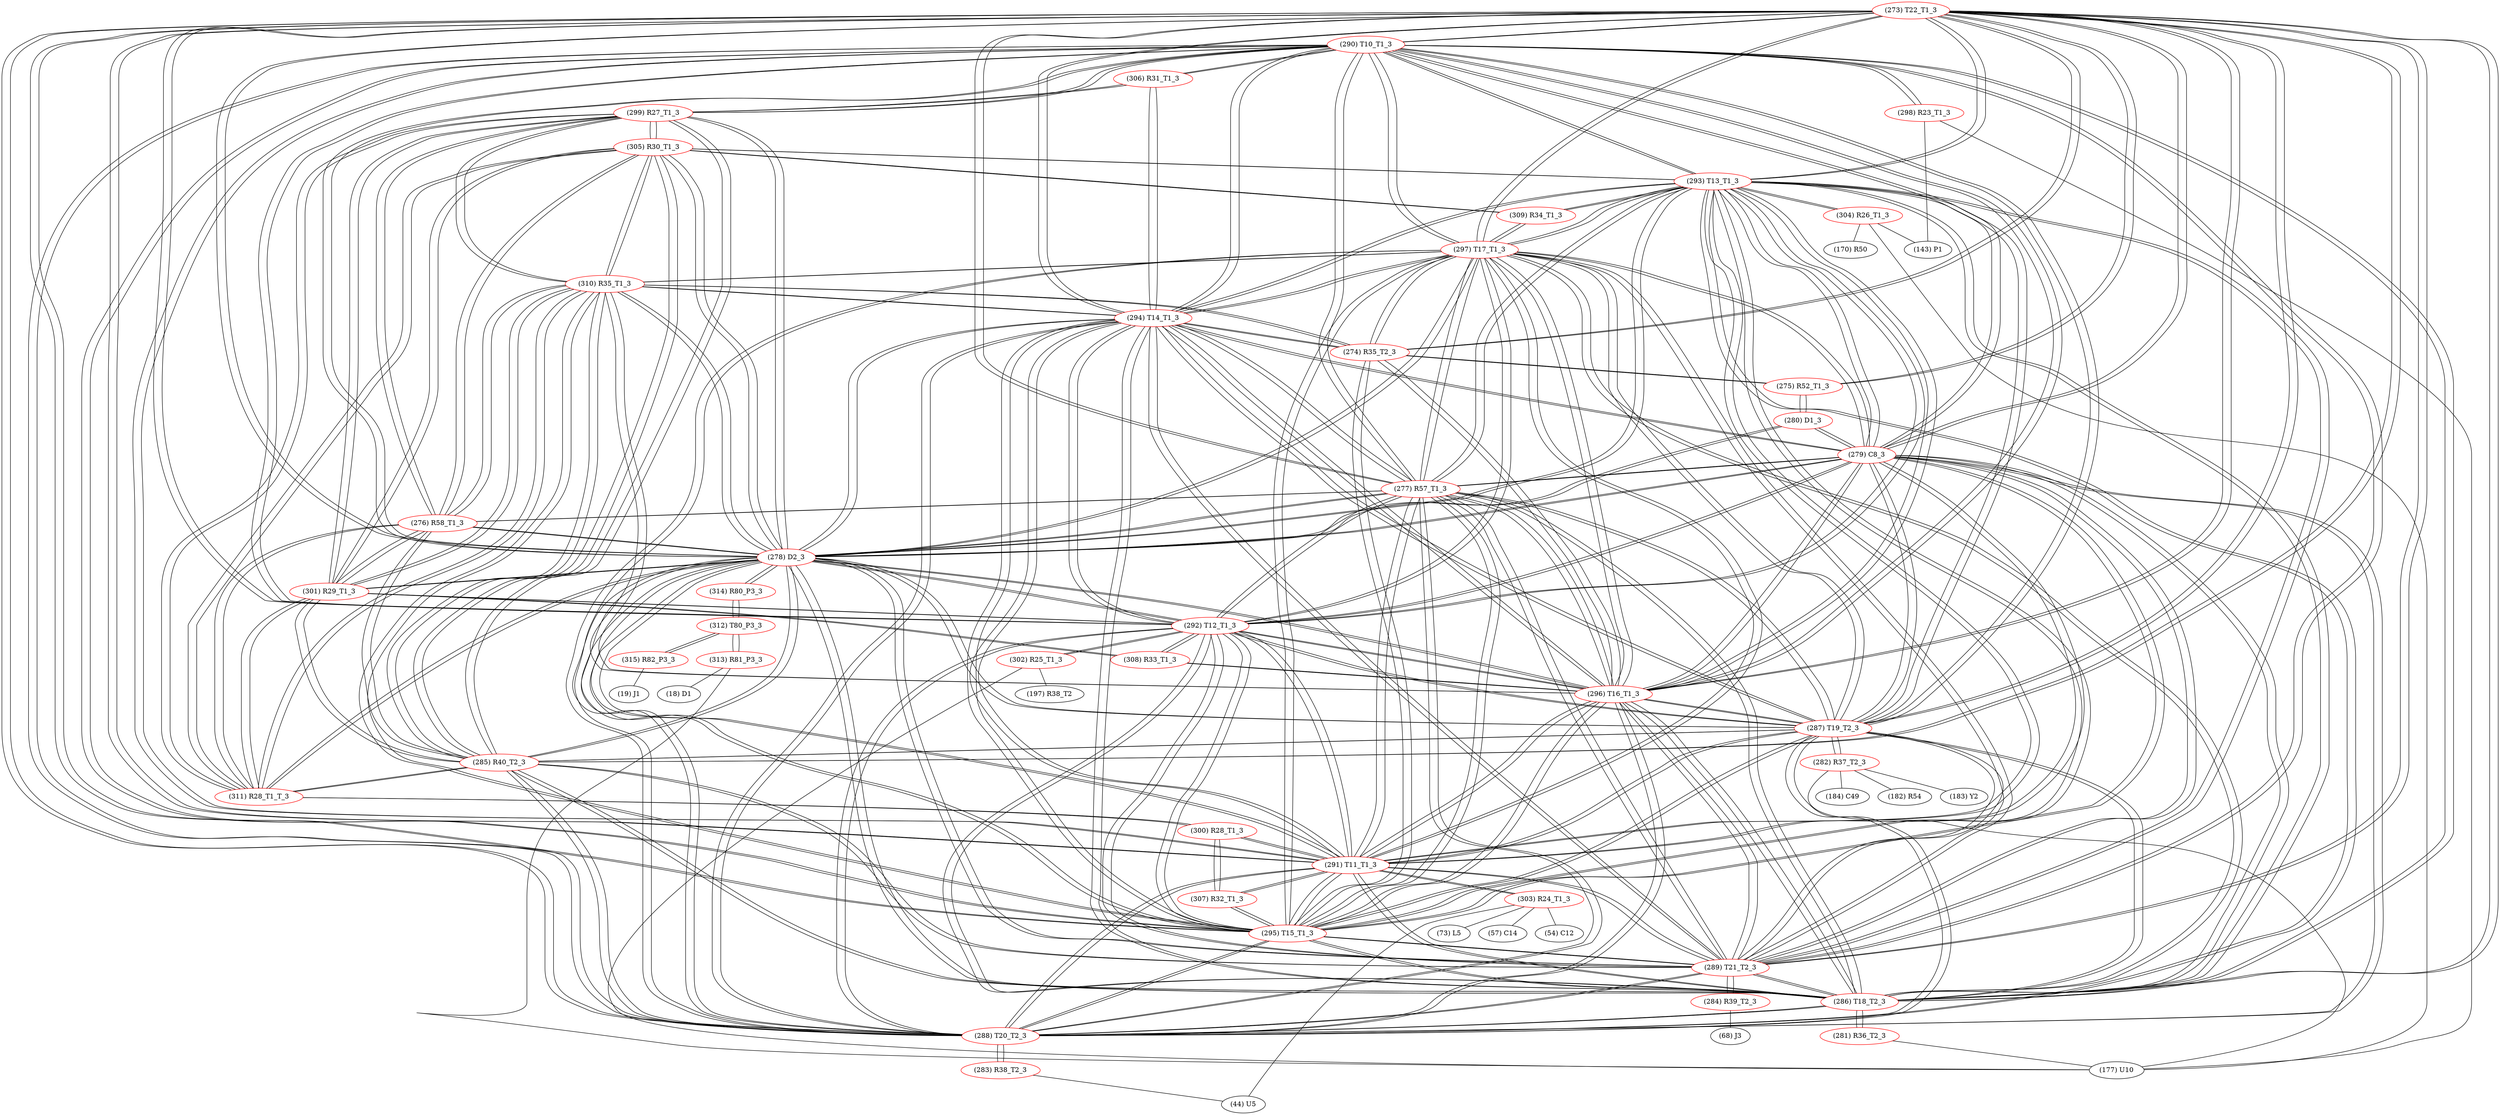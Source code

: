 graph {
	273 [label="(273) T22_T1_3" color=red]
	290 [label="(290) T10_T1_3"]
	291 [label="(291) T11_T1_3"]
	292 [label="(292) T12_T1_3"]
	293 [label="(293) T13_T1_3"]
	288 [label="(288) T20_T2_3"]
	294 [label="(294) T14_T1_3"]
	295 [label="(295) T15_T1_3"]
	286 [label="(286) T18_T2_3"]
	289 [label="(289) T21_T2_3"]
	287 [label="(287) T19_T2_3"]
	279 [label="(279) C8_3"]
	296 [label="(296) T16_T1_3"]
	297 [label="(297) T17_T1_3"]
	278 [label="(278) D2_3"]
	277 [label="(277) R57_T1_3"]
	274 [label="(274) R35_T2_3"]
	275 [label="(275) R52_T1_3"]
	285 [label="(285) R40_T2_3"]
	274 [label="(274) R35_T2_3" color=red]
	275 [label="(275) R52_T1_3"]
	273 [label="(273) T22_T1_3"]
	294 [label="(294) T14_T1_3"]
	295 [label="(295) T15_T1_3"]
	297 [label="(297) T17_T1_3"]
	296 [label="(296) T16_T1_3"]
	310 [label="(310) R35_T1_3"]
	275 [label="(275) R52_T1_3" color=red]
	280 [label="(280) D1_3"]
	274 [label="(274) R35_T2_3"]
	273 [label="(273) T22_T1_3"]
	276 [label="(276) R58_T1_3" color=red]
	278 [label="(278) D2_3"]
	285 [label="(285) R40_T2_3"]
	299 [label="(299) R27_T1_3"]
	311 [label="(311) R28_T1_T_3"]
	301 [label="(301) R29_T1_3"]
	305 [label="(305) R30_T1_3"]
	310 [label="(310) R35_T1_3"]
	277 [label="(277) R57_T1_3"]
	277 [label="(277) R57_T1_3" color=red]
	290 [label="(290) T10_T1_3"]
	291 [label="(291) T11_T1_3"]
	292 [label="(292) T12_T1_3"]
	293 [label="(293) T13_T1_3"]
	288 [label="(288) T20_T2_3"]
	294 [label="(294) T14_T1_3"]
	295 [label="(295) T15_T1_3"]
	286 [label="(286) T18_T2_3"]
	289 [label="(289) T21_T2_3"]
	287 [label="(287) T19_T2_3"]
	279 [label="(279) C8_3"]
	296 [label="(296) T16_T1_3"]
	297 [label="(297) T17_T1_3"]
	278 [label="(278) D2_3"]
	273 [label="(273) T22_T1_3"]
	276 [label="(276) R58_T1_3"]
	278 [label="(278) D2_3" color=red]
	276 [label="(276) R58_T1_3"]
	285 [label="(285) R40_T2_3"]
	299 [label="(299) R27_T1_3"]
	311 [label="(311) R28_T1_T_3"]
	301 [label="(301) R29_T1_3"]
	305 [label="(305) R30_T1_3"]
	310 [label="(310) R35_T1_3"]
	290 [label="(290) T10_T1_3"]
	291 [label="(291) T11_T1_3"]
	292 [label="(292) T12_T1_3"]
	293 [label="(293) T13_T1_3"]
	288 [label="(288) T20_T2_3"]
	294 [label="(294) T14_T1_3"]
	295 [label="(295) T15_T1_3"]
	286 [label="(286) T18_T2_3"]
	289 [label="(289) T21_T2_3"]
	287 [label="(287) T19_T2_3"]
	279 [label="(279) C8_3"]
	296 [label="(296) T16_T1_3"]
	297 [label="(297) T17_T1_3"]
	273 [label="(273) T22_T1_3"]
	277 [label="(277) R57_T1_3"]
	280 [label="(280) D1_3"]
	314 [label="(314) R80_P3_3"]
	279 [label="(279) C8_3" color=red]
	290 [label="(290) T10_T1_3"]
	291 [label="(291) T11_T1_3"]
	292 [label="(292) T12_T1_3"]
	293 [label="(293) T13_T1_3"]
	288 [label="(288) T20_T2_3"]
	294 [label="(294) T14_T1_3"]
	295 [label="(295) T15_T1_3"]
	286 [label="(286) T18_T2_3"]
	289 [label="(289) T21_T2_3"]
	287 [label="(287) T19_T2_3"]
	296 [label="(296) T16_T1_3"]
	297 [label="(297) T17_T1_3"]
	278 [label="(278) D2_3"]
	273 [label="(273) T22_T1_3"]
	277 [label="(277) R57_T1_3"]
	280 [label="(280) D1_3"]
	280 [label="(280) D1_3" color=red]
	278 [label="(278) D2_3"]
	279 [label="(279) C8_3"]
	275 [label="(275) R52_T1_3"]
	281 [label="(281) R36_T2_3" color=red]
	177 [label="(177) U10"]
	286 [label="(286) T18_T2_3"]
	282 [label="(282) R37_T2_3" color=red]
	183 [label="(183) Y2"]
	177 [label="(177) U10"]
	184 [label="(184) C49"]
	182 [label="(182) R54"]
	287 [label="(287) T19_T2_3"]
	283 [label="(283) R38_T2_3" color=red]
	44 [label="(44) U5"]
	288 [label="(288) T20_T2_3"]
	284 [label="(284) R39_T2_3" color=red]
	68 [label="(68) J3"]
	289 [label="(289) T21_T2_3"]
	285 [label="(285) R40_T2_3" color=red]
	278 [label="(278) D2_3"]
	276 [label="(276) R58_T1_3"]
	299 [label="(299) R27_T1_3"]
	311 [label="(311) R28_T1_T_3"]
	301 [label="(301) R29_T1_3"]
	305 [label="(305) R30_T1_3"]
	310 [label="(310) R35_T1_3"]
	288 [label="(288) T20_T2_3"]
	289 [label="(289) T21_T2_3"]
	287 [label="(287) T19_T2_3"]
	273 [label="(273) T22_T1_3"]
	286 [label="(286) T18_T2_3"]
	286 [label="(286) T18_T2_3" color=red]
	290 [label="(290) T10_T1_3"]
	291 [label="(291) T11_T1_3"]
	292 [label="(292) T12_T1_3"]
	293 [label="(293) T13_T1_3"]
	288 [label="(288) T20_T2_3"]
	294 [label="(294) T14_T1_3"]
	295 [label="(295) T15_T1_3"]
	289 [label="(289) T21_T2_3"]
	287 [label="(287) T19_T2_3"]
	279 [label="(279) C8_3"]
	296 [label="(296) T16_T1_3"]
	297 [label="(297) T17_T1_3"]
	278 [label="(278) D2_3"]
	273 [label="(273) T22_T1_3"]
	277 [label="(277) R57_T1_3"]
	285 [label="(285) R40_T2_3"]
	281 [label="(281) R36_T2_3"]
	287 [label="(287) T19_T2_3" color=red]
	290 [label="(290) T10_T1_3"]
	291 [label="(291) T11_T1_3"]
	292 [label="(292) T12_T1_3"]
	293 [label="(293) T13_T1_3"]
	288 [label="(288) T20_T2_3"]
	294 [label="(294) T14_T1_3"]
	295 [label="(295) T15_T1_3"]
	286 [label="(286) T18_T2_3"]
	289 [label="(289) T21_T2_3"]
	279 [label="(279) C8_3"]
	296 [label="(296) T16_T1_3"]
	297 [label="(297) T17_T1_3"]
	278 [label="(278) D2_3"]
	273 [label="(273) T22_T1_3"]
	277 [label="(277) R57_T1_3"]
	285 [label="(285) R40_T2_3"]
	282 [label="(282) R37_T2_3"]
	288 [label="(288) T20_T2_3" color=red]
	290 [label="(290) T10_T1_3"]
	291 [label="(291) T11_T1_3"]
	292 [label="(292) T12_T1_3"]
	293 [label="(293) T13_T1_3"]
	294 [label="(294) T14_T1_3"]
	295 [label="(295) T15_T1_3"]
	286 [label="(286) T18_T2_3"]
	289 [label="(289) T21_T2_3"]
	287 [label="(287) T19_T2_3"]
	279 [label="(279) C8_3"]
	296 [label="(296) T16_T1_3"]
	297 [label="(297) T17_T1_3"]
	278 [label="(278) D2_3"]
	273 [label="(273) T22_T1_3"]
	277 [label="(277) R57_T1_3"]
	285 [label="(285) R40_T2_3"]
	283 [label="(283) R38_T2_3"]
	289 [label="(289) T21_T2_3" color=red]
	290 [label="(290) T10_T1_3"]
	291 [label="(291) T11_T1_3"]
	292 [label="(292) T12_T1_3"]
	293 [label="(293) T13_T1_3"]
	288 [label="(288) T20_T2_3"]
	294 [label="(294) T14_T1_3"]
	295 [label="(295) T15_T1_3"]
	286 [label="(286) T18_T2_3"]
	287 [label="(287) T19_T2_3"]
	279 [label="(279) C8_3"]
	296 [label="(296) T16_T1_3"]
	297 [label="(297) T17_T1_3"]
	278 [label="(278) D2_3"]
	273 [label="(273) T22_T1_3"]
	277 [label="(277) R57_T1_3"]
	285 [label="(285) R40_T2_3"]
	284 [label="(284) R39_T2_3"]
	290 [label="(290) T10_T1_3" color=red]
	291 [label="(291) T11_T1_3"]
	292 [label="(292) T12_T1_3"]
	293 [label="(293) T13_T1_3"]
	288 [label="(288) T20_T2_3"]
	294 [label="(294) T14_T1_3"]
	295 [label="(295) T15_T1_3"]
	286 [label="(286) T18_T2_3"]
	289 [label="(289) T21_T2_3"]
	287 [label="(287) T19_T2_3"]
	279 [label="(279) C8_3"]
	296 [label="(296) T16_T1_3"]
	297 [label="(297) T17_T1_3"]
	278 [label="(278) D2_3"]
	273 [label="(273) T22_T1_3"]
	277 [label="(277) R57_T1_3"]
	298 [label="(298) R23_T1_3"]
	306 [label="(306) R31_T1_3"]
	299 [label="(299) R27_T1_3"]
	291 [label="(291) T11_T1_3" color=red]
	290 [label="(290) T10_T1_3"]
	292 [label="(292) T12_T1_3"]
	293 [label="(293) T13_T1_3"]
	288 [label="(288) T20_T2_3"]
	294 [label="(294) T14_T1_3"]
	295 [label="(295) T15_T1_3"]
	286 [label="(286) T18_T2_3"]
	289 [label="(289) T21_T2_3"]
	287 [label="(287) T19_T2_3"]
	279 [label="(279) C8_3"]
	296 [label="(296) T16_T1_3"]
	297 [label="(297) T17_T1_3"]
	278 [label="(278) D2_3"]
	273 [label="(273) T22_T1_3"]
	277 [label="(277) R57_T1_3"]
	303 [label="(303) R24_T1_3"]
	307 [label="(307) R32_T1_3"]
	300 [label="(300) R28_T1_3"]
	292 [label="(292) T12_T1_3" color=red]
	290 [label="(290) T10_T1_3"]
	291 [label="(291) T11_T1_3"]
	293 [label="(293) T13_T1_3"]
	288 [label="(288) T20_T2_3"]
	294 [label="(294) T14_T1_3"]
	295 [label="(295) T15_T1_3"]
	286 [label="(286) T18_T2_3"]
	289 [label="(289) T21_T2_3"]
	287 [label="(287) T19_T2_3"]
	279 [label="(279) C8_3"]
	296 [label="(296) T16_T1_3"]
	297 [label="(297) T17_T1_3"]
	278 [label="(278) D2_3"]
	273 [label="(273) T22_T1_3"]
	277 [label="(277) R57_T1_3"]
	308 [label="(308) R33_T1_3"]
	301 [label="(301) R29_T1_3"]
	302 [label="(302) R25_T1_3"]
	293 [label="(293) T13_T1_3" color=red]
	290 [label="(290) T10_T1_3"]
	291 [label="(291) T11_T1_3"]
	292 [label="(292) T12_T1_3"]
	288 [label="(288) T20_T2_3"]
	294 [label="(294) T14_T1_3"]
	295 [label="(295) T15_T1_3"]
	286 [label="(286) T18_T2_3"]
	289 [label="(289) T21_T2_3"]
	287 [label="(287) T19_T2_3"]
	279 [label="(279) C8_3"]
	296 [label="(296) T16_T1_3"]
	297 [label="(297) T17_T1_3"]
	278 [label="(278) D2_3"]
	273 [label="(273) T22_T1_3"]
	277 [label="(277) R57_T1_3"]
	309 [label="(309) R34_T1_3"]
	305 [label="(305) R30_T1_3"]
	304 [label="(304) R26_T1_3"]
	294 [label="(294) T14_T1_3" color=red]
	290 [label="(290) T10_T1_3"]
	291 [label="(291) T11_T1_3"]
	292 [label="(292) T12_T1_3"]
	293 [label="(293) T13_T1_3"]
	288 [label="(288) T20_T2_3"]
	295 [label="(295) T15_T1_3"]
	286 [label="(286) T18_T2_3"]
	289 [label="(289) T21_T2_3"]
	287 [label="(287) T19_T2_3"]
	279 [label="(279) C8_3"]
	296 [label="(296) T16_T1_3"]
	297 [label="(297) T17_T1_3"]
	278 [label="(278) D2_3"]
	273 [label="(273) T22_T1_3"]
	277 [label="(277) R57_T1_3"]
	310 [label="(310) R35_T1_3"]
	274 [label="(274) R35_T2_3"]
	306 [label="(306) R31_T1_3"]
	295 [label="(295) T15_T1_3" color=red]
	290 [label="(290) T10_T1_3"]
	291 [label="(291) T11_T1_3"]
	292 [label="(292) T12_T1_3"]
	293 [label="(293) T13_T1_3"]
	288 [label="(288) T20_T2_3"]
	294 [label="(294) T14_T1_3"]
	286 [label="(286) T18_T2_3"]
	289 [label="(289) T21_T2_3"]
	287 [label="(287) T19_T2_3"]
	279 [label="(279) C8_3"]
	296 [label="(296) T16_T1_3"]
	297 [label="(297) T17_T1_3"]
	278 [label="(278) D2_3"]
	273 [label="(273) T22_T1_3"]
	277 [label="(277) R57_T1_3"]
	310 [label="(310) R35_T1_3"]
	274 [label="(274) R35_T2_3"]
	307 [label="(307) R32_T1_3"]
	296 [label="(296) T16_T1_3" color=red]
	290 [label="(290) T10_T1_3"]
	291 [label="(291) T11_T1_3"]
	292 [label="(292) T12_T1_3"]
	293 [label="(293) T13_T1_3"]
	288 [label="(288) T20_T2_3"]
	294 [label="(294) T14_T1_3"]
	295 [label="(295) T15_T1_3"]
	286 [label="(286) T18_T2_3"]
	289 [label="(289) T21_T2_3"]
	287 [label="(287) T19_T2_3"]
	279 [label="(279) C8_3"]
	297 [label="(297) T17_T1_3"]
	278 [label="(278) D2_3"]
	273 [label="(273) T22_T1_3"]
	277 [label="(277) R57_T1_3"]
	310 [label="(310) R35_T1_3"]
	274 [label="(274) R35_T2_3"]
	308 [label="(308) R33_T1_3"]
	297 [label="(297) T17_T1_3" color=red]
	290 [label="(290) T10_T1_3"]
	291 [label="(291) T11_T1_3"]
	292 [label="(292) T12_T1_3"]
	293 [label="(293) T13_T1_3"]
	288 [label="(288) T20_T2_3"]
	294 [label="(294) T14_T1_3"]
	295 [label="(295) T15_T1_3"]
	286 [label="(286) T18_T2_3"]
	289 [label="(289) T21_T2_3"]
	287 [label="(287) T19_T2_3"]
	279 [label="(279) C8_3"]
	296 [label="(296) T16_T1_3"]
	278 [label="(278) D2_3"]
	273 [label="(273) T22_T1_3"]
	277 [label="(277) R57_T1_3"]
	310 [label="(310) R35_T1_3"]
	274 [label="(274) R35_T2_3"]
	309 [label="(309) R34_T1_3"]
	298 [label="(298) R23_T1_3" color=red]
	177 [label="(177) U10"]
	143 [label="(143) P1"]
	290 [label="(290) T10_T1_3"]
	299 [label="(299) R27_T1_3" color=red]
	278 [label="(278) D2_3"]
	276 [label="(276) R58_T1_3"]
	285 [label="(285) R40_T2_3"]
	311 [label="(311) R28_T1_T_3"]
	301 [label="(301) R29_T1_3"]
	305 [label="(305) R30_T1_3"]
	310 [label="(310) R35_T1_3"]
	306 [label="(306) R31_T1_3"]
	290 [label="(290) T10_T1_3"]
	300 [label="(300) R28_T1_3" color=red]
	307 [label="(307) R32_T1_3"]
	291 [label="(291) T11_T1_3"]
	311 [label="(311) R28_T1_T_3"]
	301 [label="(301) R29_T1_3" color=red]
	278 [label="(278) D2_3"]
	276 [label="(276) R58_T1_3"]
	285 [label="(285) R40_T2_3"]
	299 [label="(299) R27_T1_3"]
	311 [label="(311) R28_T1_T_3"]
	305 [label="(305) R30_T1_3"]
	310 [label="(310) R35_T1_3"]
	308 [label="(308) R33_T1_3"]
	292 [label="(292) T12_T1_3"]
	302 [label="(302) R25_T1_3" color=red]
	177 [label="(177) U10"]
	197 [label="(197) R38_T2"]
	292 [label="(292) T12_T1_3"]
	303 [label="(303) R24_T1_3" color=red]
	54 [label="(54) C12"]
	73 [label="(73) L5"]
	44 [label="(44) U5"]
	57 [label="(57) C14"]
	291 [label="(291) T11_T1_3"]
	304 [label="(304) R26_T1_3" color=red]
	177 [label="(177) U10"]
	143 [label="(143) P1"]
	170 [label="(170) R50"]
	293 [label="(293) T13_T1_3"]
	305 [label="(305) R30_T1_3" color=red]
	278 [label="(278) D2_3"]
	276 [label="(276) R58_T1_3"]
	285 [label="(285) R40_T2_3"]
	299 [label="(299) R27_T1_3"]
	311 [label="(311) R28_T1_T_3"]
	301 [label="(301) R29_T1_3"]
	310 [label="(310) R35_T1_3"]
	293 [label="(293) T13_T1_3"]
	309 [label="(309) R34_T1_3"]
	306 [label="(306) R31_T1_3" color=red]
	299 [label="(299) R27_T1_3"]
	290 [label="(290) T10_T1_3"]
	294 [label="(294) T14_T1_3"]
	307 [label="(307) R32_T1_3" color=red]
	295 [label="(295) T15_T1_3"]
	291 [label="(291) T11_T1_3"]
	300 [label="(300) R28_T1_3"]
	308 [label="(308) R33_T1_3" color=red]
	296 [label="(296) T16_T1_3"]
	301 [label="(301) R29_T1_3"]
	292 [label="(292) T12_T1_3"]
	309 [label="(309) R34_T1_3" color=red]
	297 [label="(297) T17_T1_3"]
	293 [label="(293) T13_T1_3"]
	305 [label="(305) R30_T1_3"]
	310 [label="(310) R35_T1_3" color=red]
	278 [label="(278) D2_3"]
	276 [label="(276) R58_T1_3"]
	285 [label="(285) R40_T2_3"]
	299 [label="(299) R27_T1_3"]
	311 [label="(311) R28_T1_T_3"]
	301 [label="(301) R29_T1_3"]
	305 [label="(305) R30_T1_3"]
	294 [label="(294) T14_T1_3"]
	295 [label="(295) T15_T1_3"]
	297 [label="(297) T17_T1_3"]
	296 [label="(296) T16_T1_3"]
	274 [label="(274) R35_T2_3"]
	311 [label="(311) R28_T1_T_3" color=red]
	278 [label="(278) D2_3"]
	276 [label="(276) R58_T1_3"]
	285 [label="(285) R40_T2_3"]
	299 [label="(299) R27_T1_3"]
	301 [label="(301) R29_T1_3"]
	305 [label="(305) R30_T1_3"]
	310 [label="(310) R35_T1_3"]
	300 [label="(300) R28_T1_3"]
	312 [label="(312) T80_P3_3" color=red]
	313 [label="(313) R81_P3_3"]
	315 [label="(315) R82_P3_3"]
	314 [label="(314) R80_P3_3"]
	313 [label="(313) R81_P3_3" color=red]
	18 [label="(18) D1"]
	177 [label="(177) U10"]
	312 [label="(312) T80_P3_3"]
	314 [label="(314) R80_P3_3" color=red]
	278 [label="(278) D2_3"]
	312 [label="(312) T80_P3_3"]
	315 [label="(315) R82_P3_3" color=red]
	19 [label="(19) J1"]
	312 [label="(312) T80_P3_3"]
	273 -- 290
	273 -- 291
	273 -- 292
	273 -- 293
	273 -- 288
	273 -- 294
	273 -- 295
	273 -- 286
	273 -- 289
	273 -- 287
	273 -- 279
	273 -- 296
	273 -- 297
	273 -- 278
	273 -- 277
	273 -- 274
	273 -- 275
	273 -- 285
	274 -- 275
	274 -- 273
	274 -- 294
	274 -- 295
	274 -- 297
	274 -- 296
	274 -- 310
	275 -- 280
	275 -- 274
	275 -- 273
	276 -- 278
	276 -- 285
	276 -- 299
	276 -- 311
	276 -- 301
	276 -- 305
	276 -- 310
	276 -- 277
	277 -- 290
	277 -- 291
	277 -- 292
	277 -- 293
	277 -- 288
	277 -- 294
	277 -- 295
	277 -- 286
	277 -- 289
	277 -- 287
	277 -- 279
	277 -- 296
	277 -- 297
	277 -- 278
	277 -- 273
	277 -- 276
	278 -- 276
	278 -- 285
	278 -- 299
	278 -- 311
	278 -- 301
	278 -- 305
	278 -- 310
	278 -- 290
	278 -- 291
	278 -- 292
	278 -- 293
	278 -- 288
	278 -- 294
	278 -- 295
	278 -- 286
	278 -- 289
	278 -- 287
	278 -- 279
	278 -- 296
	278 -- 297
	278 -- 273
	278 -- 277
	278 -- 280
	278 -- 314
	279 -- 290
	279 -- 291
	279 -- 292
	279 -- 293
	279 -- 288
	279 -- 294
	279 -- 295
	279 -- 286
	279 -- 289
	279 -- 287
	279 -- 296
	279 -- 297
	279 -- 278
	279 -- 273
	279 -- 277
	279 -- 280
	280 -- 278
	280 -- 279
	280 -- 275
	281 -- 177
	281 -- 286
	282 -- 183
	282 -- 177
	282 -- 184
	282 -- 182
	282 -- 287
	283 -- 44
	283 -- 288
	284 -- 68
	284 -- 289
	285 -- 278
	285 -- 276
	285 -- 299
	285 -- 311
	285 -- 301
	285 -- 305
	285 -- 310
	285 -- 288
	285 -- 289
	285 -- 287
	285 -- 273
	285 -- 286
	286 -- 290
	286 -- 291
	286 -- 292
	286 -- 293
	286 -- 288
	286 -- 294
	286 -- 295
	286 -- 289
	286 -- 287
	286 -- 279
	286 -- 296
	286 -- 297
	286 -- 278
	286 -- 273
	286 -- 277
	286 -- 285
	286 -- 281
	287 -- 290
	287 -- 291
	287 -- 292
	287 -- 293
	287 -- 288
	287 -- 294
	287 -- 295
	287 -- 286
	287 -- 289
	287 -- 279
	287 -- 296
	287 -- 297
	287 -- 278
	287 -- 273
	287 -- 277
	287 -- 285
	287 -- 282
	288 -- 290
	288 -- 291
	288 -- 292
	288 -- 293
	288 -- 294
	288 -- 295
	288 -- 286
	288 -- 289
	288 -- 287
	288 -- 279
	288 -- 296
	288 -- 297
	288 -- 278
	288 -- 273
	288 -- 277
	288 -- 285
	288 -- 283
	289 -- 290
	289 -- 291
	289 -- 292
	289 -- 293
	289 -- 288
	289 -- 294
	289 -- 295
	289 -- 286
	289 -- 287
	289 -- 279
	289 -- 296
	289 -- 297
	289 -- 278
	289 -- 273
	289 -- 277
	289 -- 285
	289 -- 284
	290 -- 291
	290 -- 292
	290 -- 293
	290 -- 288
	290 -- 294
	290 -- 295
	290 -- 286
	290 -- 289
	290 -- 287
	290 -- 279
	290 -- 296
	290 -- 297
	290 -- 278
	290 -- 273
	290 -- 277
	290 -- 298
	290 -- 306
	290 -- 299
	291 -- 290
	291 -- 292
	291 -- 293
	291 -- 288
	291 -- 294
	291 -- 295
	291 -- 286
	291 -- 289
	291 -- 287
	291 -- 279
	291 -- 296
	291 -- 297
	291 -- 278
	291 -- 273
	291 -- 277
	291 -- 303
	291 -- 307
	291 -- 300
	292 -- 290
	292 -- 291
	292 -- 293
	292 -- 288
	292 -- 294
	292 -- 295
	292 -- 286
	292 -- 289
	292 -- 287
	292 -- 279
	292 -- 296
	292 -- 297
	292 -- 278
	292 -- 273
	292 -- 277
	292 -- 308
	292 -- 301
	292 -- 302
	293 -- 290
	293 -- 291
	293 -- 292
	293 -- 288
	293 -- 294
	293 -- 295
	293 -- 286
	293 -- 289
	293 -- 287
	293 -- 279
	293 -- 296
	293 -- 297
	293 -- 278
	293 -- 273
	293 -- 277
	293 -- 309
	293 -- 305
	293 -- 304
	294 -- 290
	294 -- 291
	294 -- 292
	294 -- 293
	294 -- 288
	294 -- 295
	294 -- 286
	294 -- 289
	294 -- 287
	294 -- 279
	294 -- 296
	294 -- 297
	294 -- 278
	294 -- 273
	294 -- 277
	294 -- 310
	294 -- 274
	294 -- 306
	295 -- 290
	295 -- 291
	295 -- 292
	295 -- 293
	295 -- 288
	295 -- 294
	295 -- 286
	295 -- 289
	295 -- 287
	295 -- 279
	295 -- 296
	295 -- 297
	295 -- 278
	295 -- 273
	295 -- 277
	295 -- 310
	295 -- 274
	295 -- 307
	296 -- 290
	296 -- 291
	296 -- 292
	296 -- 293
	296 -- 288
	296 -- 294
	296 -- 295
	296 -- 286
	296 -- 289
	296 -- 287
	296 -- 279
	296 -- 297
	296 -- 278
	296 -- 273
	296 -- 277
	296 -- 310
	296 -- 274
	296 -- 308
	297 -- 290
	297 -- 291
	297 -- 292
	297 -- 293
	297 -- 288
	297 -- 294
	297 -- 295
	297 -- 286
	297 -- 289
	297 -- 287
	297 -- 279
	297 -- 296
	297 -- 278
	297 -- 273
	297 -- 277
	297 -- 310
	297 -- 274
	297 -- 309
	298 -- 177
	298 -- 143
	298 -- 290
	299 -- 278
	299 -- 276
	299 -- 285
	299 -- 311
	299 -- 301
	299 -- 305
	299 -- 310
	299 -- 306
	299 -- 290
	300 -- 307
	300 -- 291
	300 -- 311
	301 -- 278
	301 -- 276
	301 -- 285
	301 -- 299
	301 -- 311
	301 -- 305
	301 -- 310
	301 -- 308
	301 -- 292
	302 -- 177
	302 -- 197
	302 -- 292
	303 -- 54
	303 -- 73
	303 -- 44
	303 -- 57
	303 -- 291
	304 -- 177
	304 -- 143
	304 -- 170
	304 -- 293
	305 -- 278
	305 -- 276
	305 -- 285
	305 -- 299
	305 -- 311
	305 -- 301
	305 -- 310
	305 -- 293
	305 -- 309
	306 -- 299
	306 -- 290
	306 -- 294
	307 -- 295
	307 -- 291
	307 -- 300
	308 -- 296
	308 -- 301
	308 -- 292
	309 -- 297
	309 -- 293
	309 -- 305
	310 -- 278
	310 -- 276
	310 -- 285
	310 -- 299
	310 -- 311
	310 -- 301
	310 -- 305
	310 -- 294
	310 -- 295
	310 -- 297
	310 -- 296
	310 -- 274
	311 -- 278
	311 -- 276
	311 -- 285
	311 -- 299
	311 -- 301
	311 -- 305
	311 -- 310
	311 -- 300
	312 -- 313
	312 -- 315
	312 -- 314
	313 -- 18
	313 -- 177
	313 -- 312
	314 -- 278
	314 -- 312
	315 -- 19
	315 -- 312
}